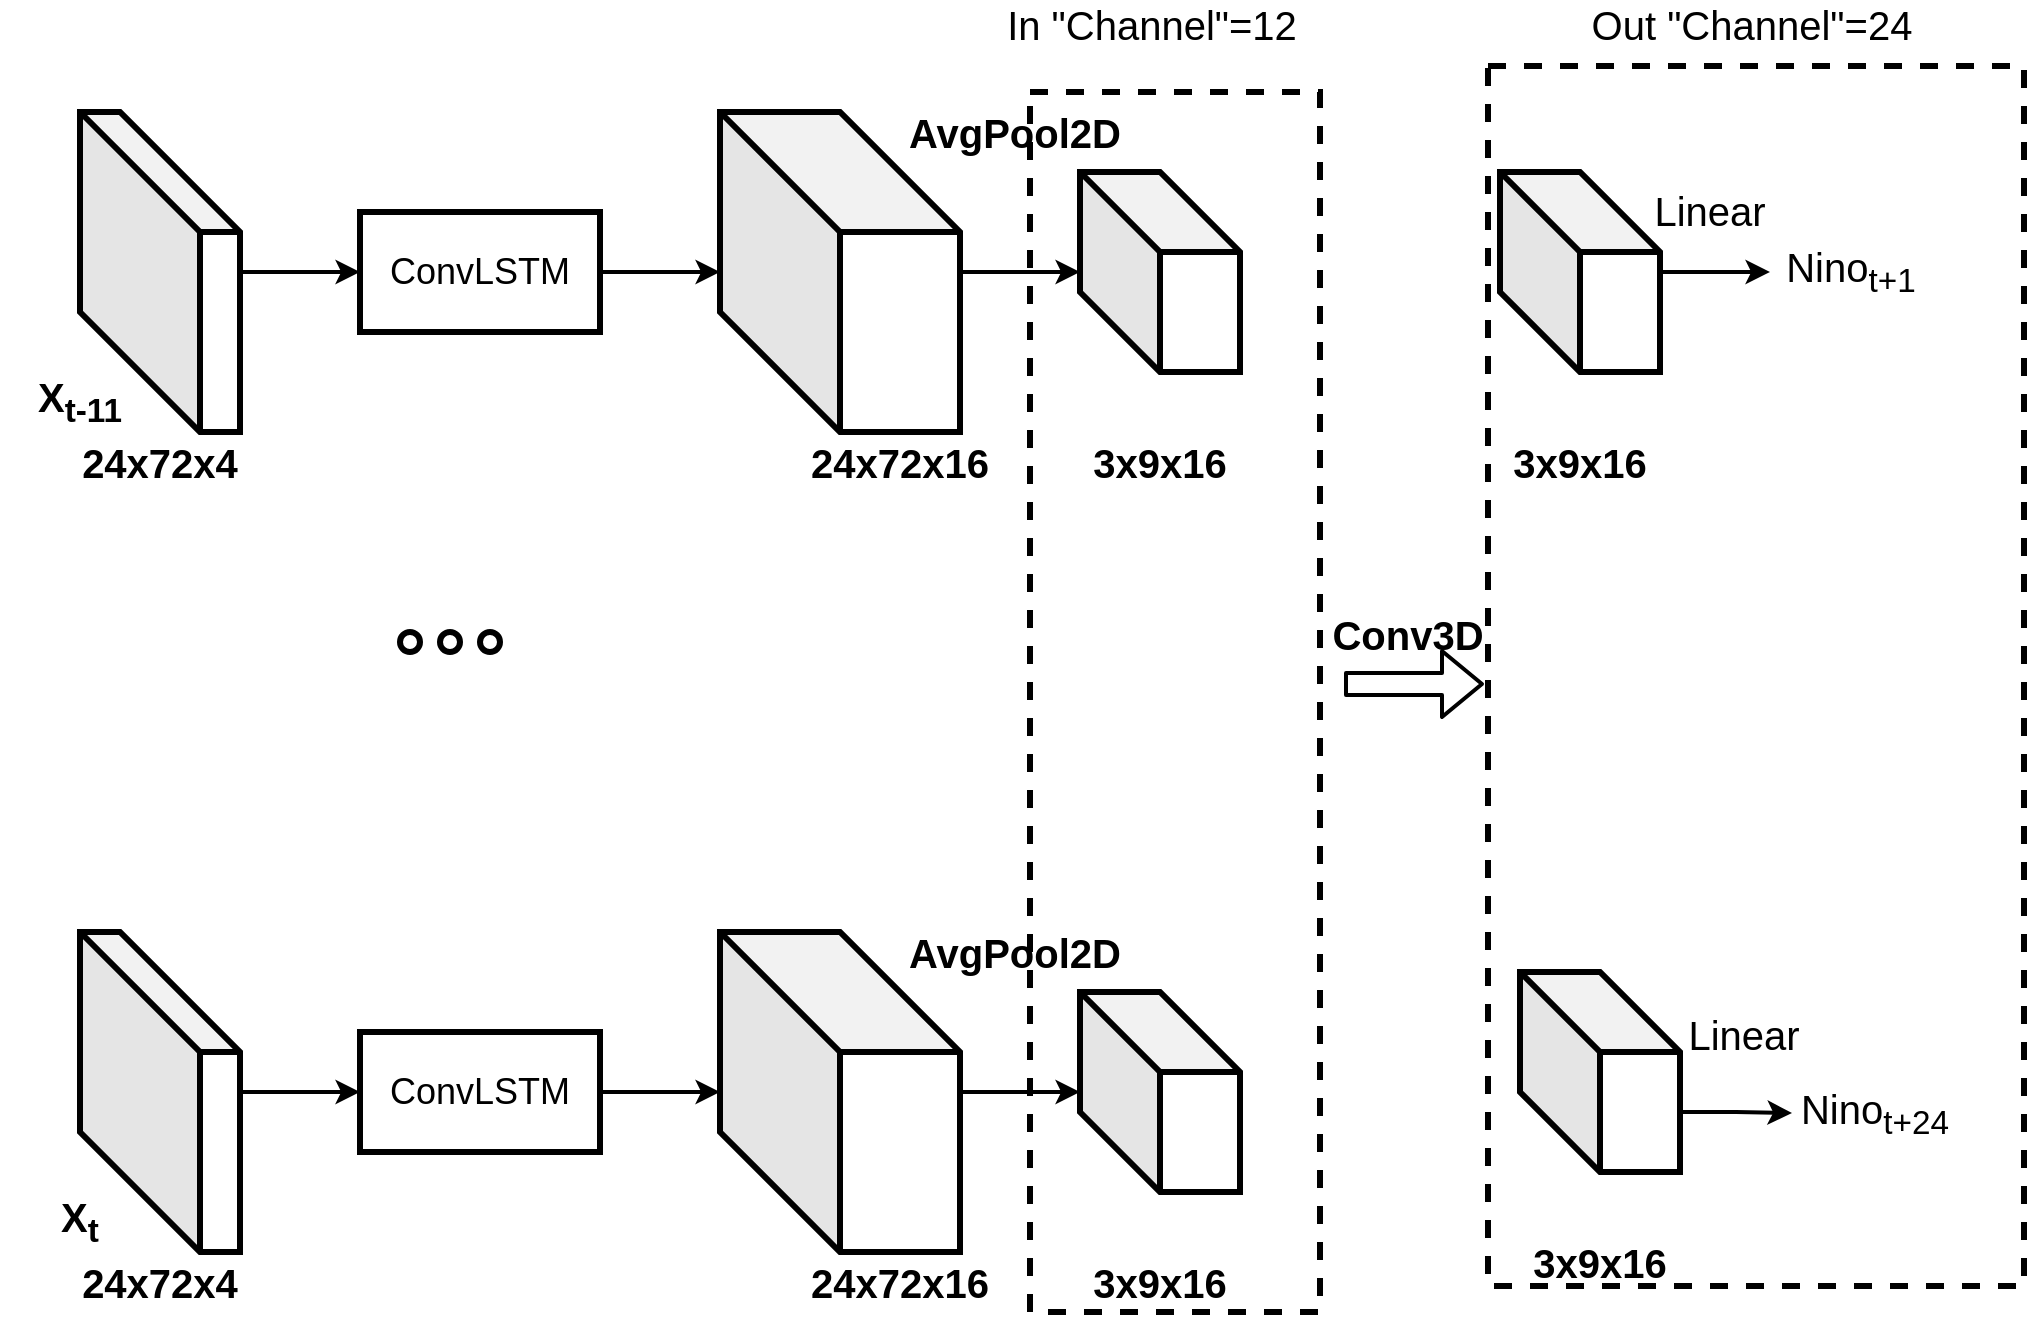 <mxfile version="14.2.4" type="embed">
    <diagram id="DM6jxxzuHMmITgtQZ7t1" name="Page-1">
        <mxGraphModel dx="1556" dy="790" grid="0" gridSize="10" guides="1" tooltips="1" connect="1" arrows="1" fold="1" page="0" pageScale="1" pageWidth="827" pageHeight="1169" background="#ffffff" math="0" shadow="0">
            <root>
                <mxCell id="0"/>
                <mxCell id="1" parent="0"/>
                <mxCell id="52" value="" style="rounded=0;whiteSpace=wrap;html=1;labelBackgroundColor=none;strokeColor=#000000;strokeWidth=3;fontSize=20;fontColor=#000000;fillColor=none;dashed=1;" vertex="1" parent="1">
                    <mxGeometry x="664" y="47" width="268" height="610" as="geometry"/>
                </mxCell>
                <mxCell id="8" value="" style="edgeStyle=orthogonalEdgeStyle;rounded=0;orthogonalLoop=1;jettySize=auto;html=1;strokeColor=#000000;strokeWidth=2;" edge="1" parent="1" source="3" target="7">
                    <mxGeometry relative="1" as="geometry"/>
                </mxCell>
                <mxCell id="3" value="" style="shape=cube;whiteSpace=wrap;html=1;boundedLbl=1;backgroundOutline=1;darkOpacity=0.05;darkOpacity2=0.1;strokeColor=#000000;strokeWidth=3;fillColor=none;size=60;" vertex="1" parent="1">
                    <mxGeometry x="-40" y="70" width="80" height="160" as="geometry"/>
                </mxCell>
                <mxCell id="11" value="" style="edgeStyle=orthogonalEdgeStyle;rounded=0;orthogonalLoop=1;jettySize=auto;html=1;strokeColor=#000000;strokeWidth=2;" edge="1" parent="1" source="7" target="10">
                    <mxGeometry relative="1" as="geometry"/>
                </mxCell>
                <mxCell id="7" value="&lt;font color=&quot;#000000&quot; style=&quot;font-size: 18px&quot;&gt;ConvLSTM&lt;/font&gt;" style="whiteSpace=wrap;html=1;strokeColor=#000000;strokeWidth=3;fillColor=none;" vertex="1" parent="1">
                    <mxGeometry x="100" y="120" width="120" height="60" as="geometry"/>
                </mxCell>
                <mxCell id="9" value="&lt;font color=&quot;#000000&quot; size=&quot;1&quot;&gt;&lt;b style=&quot;font-size: 20px&quot;&gt;X&lt;sub&gt;t-11&lt;/sub&gt;&lt;/b&gt;&lt;/font&gt;" style="text;html=1;strokeColor=none;fillColor=none;align=center;verticalAlign=middle;whiteSpace=wrap;rounded=0;" vertex="1" parent="1">
                    <mxGeometry x="-80" y="190" width="80" height="50" as="geometry"/>
                </mxCell>
                <mxCell id="17" value="" style="edgeStyle=orthogonalEdgeStyle;rounded=0;orthogonalLoop=1;jettySize=auto;html=1;strokeColor=#000000;strokeWidth=2;" edge="1" parent="1" source="10" target="16">
                    <mxGeometry relative="1" as="geometry"/>
                </mxCell>
                <mxCell id="19" value="&lt;font style=&quot;font-size: 20px;&quot;&gt;&lt;b style=&quot;font-size: 20px;&quot;&gt;AvgPool2D&lt;/b&gt;&lt;/font&gt;" style="edgeLabel;html=1;align=center;verticalAlign=middle;resizable=0;points=[];labelBackgroundColor=none;fontColor=#000000;fontSize=20;" vertex="1" connectable="0" parent="17">
                    <mxGeometry x="-0.144" relative="1" as="geometry">
                        <mxPoint x="1.33" y="-70" as="offset"/>
                    </mxGeometry>
                </mxCell>
                <mxCell id="10" value="" style="shape=cube;whiteSpace=wrap;html=1;boundedLbl=1;backgroundOutline=1;darkOpacity=0.05;darkOpacity2=0.1;strokeColor=#000000;strokeWidth=3;fillColor=none;size=60;" vertex="1" parent="1">
                    <mxGeometry x="280" y="70" width="120" height="160" as="geometry"/>
                </mxCell>
                <mxCell id="12" value="&lt;font color=&quot;#000000&quot;&gt;&lt;span style=&quot;font-size: 20px&quot;&gt;&lt;b&gt;24x72x4&lt;/b&gt;&lt;/span&gt;&lt;/font&gt;" style="text;html=1;strokeColor=none;fillColor=none;align=center;verticalAlign=middle;whiteSpace=wrap;rounded=0;" vertex="1" parent="1">
                    <mxGeometry x="-40" y="220" width="80" height="50" as="geometry"/>
                </mxCell>
                <mxCell id="13" value="&lt;font color=&quot;#000000&quot;&gt;&lt;span style=&quot;font-size: 20px&quot;&gt;&lt;b&gt;24x72x16&lt;/b&gt;&lt;/span&gt;&lt;/font&gt;" style="text;html=1;strokeColor=none;fillColor=none;align=center;verticalAlign=middle;whiteSpace=wrap;rounded=0;" vertex="1" parent="1">
                    <mxGeometry x="330" y="220" width="80" height="50" as="geometry"/>
                </mxCell>
                <mxCell id="16" value="" style="shape=cube;whiteSpace=wrap;html=1;boundedLbl=1;backgroundOutline=1;darkOpacity=0.05;darkOpacity2=0.1;strokeColor=#000000;strokeWidth=3;fillColor=none;size=40;" vertex="1" parent="1">
                    <mxGeometry x="460" y="100" width="80" height="100" as="geometry"/>
                </mxCell>
                <mxCell id="18" value="&lt;font color=&quot;#000000&quot;&gt;&lt;span style=&quot;font-size: 20px&quot;&gt;&lt;b&gt;3x9x16&lt;/b&gt;&lt;/span&gt;&lt;/font&gt;" style="text;html=1;strokeColor=none;fillColor=none;align=center;verticalAlign=middle;whiteSpace=wrap;rounded=0;" vertex="1" parent="1">
                    <mxGeometry x="460" y="220" width="80" height="50" as="geometry"/>
                </mxCell>
                <mxCell id="47" value="" style="edgeStyle=orthogonalEdgeStyle;rounded=0;orthogonalLoop=1;jettySize=auto;html=1;strokeColor=#000000;strokeWidth=2;fontSize=20;fontColor=#000000;entryX=0;entryY=0.5;entryDx=0;entryDy=0;" edge="1" parent="1" source="20" target="48">
                    <mxGeometry relative="1" as="geometry">
                        <mxPoint x="800" y="150" as="targetPoint"/>
                    </mxGeometry>
                </mxCell>
                <mxCell id="20" value="" style="shape=cube;whiteSpace=wrap;html=1;boundedLbl=1;backgroundOutline=1;darkOpacity=0.05;darkOpacity2=0.1;strokeColor=#000000;strokeWidth=3;fillColor=none;size=40;" vertex="1" parent="1">
                    <mxGeometry x="670" y="100" width="80" height="100" as="geometry"/>
                </mxCell>
                <mxCell id="23" value="&lt;font color=&quot;#000000&quot;&gt;&lt;span style=&quot;font-size: 20px&quot;&gt;&lt;b&gt;3x9x16&lt;/b&gt;&lt;/span&gt;&lt;/font&gt;" style="text;html=1;strokeColor=none;fillColor=none;align=center;verticalAlign=middle;whiteSpace=wrap;rounded=0;" vertex="1" parent="1">
                    <mxGeometry x="670" y="220" width="80" height="50" as="geometry"/>
                </mxCell>
                <mxCell id="24" value="" style="edgeStyle=orthogonalEdgeStyle;rounded=0;orthogonalLoop=1;jettySize=auto;html=1;strokeColor=#000000;strokeWidth=2;" edge="1" parent="1" source="25" target="27">
                    <mxGeometry relative="1" as="geometry"/>
                </mxCell>
                <mxCell id="25" value="" style="shape=cube;whiteSpace=wrap;html=1;boundedLbl=1;backgroundOutline=1;darkOpacity=0.05;darkOpacity2=0.1;strokeColor=#000000;strokeWidth=3;fillColor=none;size=60;" vertex="1" parent="1">
                    <mxGeometry x="-40" y="480" width="80" height="160" as="geometry"/>
                </mxCell>
                <mxCell id="26" value="" style="edgeStyle=orthogonalEdgeStyle;rounded=0;orthogonalLoop=1;jettySize=auto;html=1;strokeColor=#000000;strokeWidth=2;" edge="1" parent="1" source="27" target="31">
                    <mxGeometry relative="1" as="geometry"/>
                </mxCell>
                <mxCell id="27" value="&lt;font color=&quot;#000000&quot; style=&quot;font-size: 18px&quot;&gt;ConvLSTM&lt;/font&gt;" style="whiteSpace=wrap;html=1;strokeColor=#000000;strokeWidth=3;fillColor=none;" vertex="1" parent="1">
                    <mxGeometry x="100" y="530" width="120" height="60" as="geometry"/>
                </mxCell>
                <mxCell id="28" value="&lt;font color=&quot;#000000&quot; size=&quot;1&quot;&gt;&lt;b style=&quot;font-size: 20px&quot;&gt;X&lt;sub&gt;t&lt;/sub&gt;&lt;/b&gt;&lt;/font&gt;" style="text;html=1;strokeColor=none;fillColor=none;align=center;verticalAlign=middle;whiteSpace=wrap;rounded=0;" vertex="1" parent="1">
                    <mxGeometry x="-80" y="600" width="80" height="50" as="geometry"/>
                </mxCell>
                <mxCell id="29" value="" style="edgeStyle=orthogonalEdgeStyle;rounded=0;orthogonalLoop=1;jettySize=auto;html=1;strokeColor=#000000;strokeWidth=2;" edge="1" parent="1" source="31" target="34">
                    <mxGeometry relative="1" as="geometry"/>
                </mxCell>
                <mxCell id="30" value="&lt;font style=&quot;font-size: 20px;&quot;&gt;&lt;b style=&quot;font-size: 20px;&quot;&gt;AvgPool2D&lt;/b&gt;&lt;/font&gt;" style="edgeLabel;html=1;align=center;verticalAlign=middle;resizable=0;points=[];labelBackgroundColor=none;fontColor=#000000;fontSize=20;" vertex="1" connectable="0" parent="29">
                    <mxGeometry x="-0.144" relative="1" as="geometry">
                        <mxPoint x="1.33" y="-70" as="offset"/>
                    </mxGeometry>
                </mxCell>
                <mxCell id="31" value="" style="shape=cube;whiteSpace=wrap;html=1;boundedLbl=1;backgroundOutline=1;darkOpacity=0.05;darkOpacity2=0.1;strokeColor=#000000;strokeWidth=3;fillColor=none;size=60;" vertex="1" parent="1">
                    <mxGeometry x="280" y="480" width="120" height="160" as="geometry"/>
                </mxCell>
                <mxCell id="32" value="&lt;font color=&quot;#000000&quot;&gt;&lt;span style=&quot;font-size: 20px&quot;&gt;&lt;b&gt;24x72x4&lt;/b&gt;&lt;/span&gt;&lt;/font&gt;" style="text;html=1;strokeColor=none;fillColor=none;align=center;verticalAlign=middle;whiteSpace=wrap;rounded=0;" vertex="1" parent="1">
                    <mxGeometry x="-40" y="630" width="80" height="50" as="geometry"/>
                </mxCell>
                <mxCell id="33" value="&lt;font color=&quot;#000000&quot;&gt;&lt;span style=&quot;font-size: 20px&quot;&gt;&lt;b&gt;24x72x16&lt;/b&gt;&lt;/span&gt;&lt;/font&gt;" style="text;html=1;strokeColor=none;fillColor=none;align=center;verticalAlign=middle;whiteSpace=wrap;rounded=0;" vertex="1" parent="1">
                    <mxGeometry x="330" y="630" width="80" height="50" as="geometry"/>
                </mxCell>
                <mxCell id="34" value="" style="shape=cube;whiteSpace=wrap;html=1;boundedLbl=1;backgroundOutline=1;darkOpacity=0.05;darkOpacity2=0.1;strokeColor=#000000;strokeWidth=3;fillColor=none;size=40;" vertex="1" parent="1">
                    <mxGeometry x="460" y="510" width="80" height="100" as="geometry"/>
                </mxCell>
                <mxCell id="35" value="&lt;font color=&quot;#000000&quot;&gt;&lt;span style=&quot;font-size: 20px&quot;&gt;&lt;b&gt;3x9x16&lt;/b&gt;&lt;/span&gt;&lt;/font&gt;" style="text;html=1;strokeColor=none;fillColor=none;align=center;verticalAlign=middle;whiteSpace=wrap;rounded=0;" vertex="1" parent="1">
                    <mxGeometry x="460" y="630" width="80" height="50" as="geometry"/>
                </mxCell>
                <mxCell id="37" value="" style="ellipse;whiteSpace=wrap;html=1;aspect=fixed;labelBackgroundColor=none;strokeColor=#000000;strokeWidth=3;fontSize=20;fontColor=#000000;" vertex="1" parent="1">
                    <mxGeometry x="120" y="330" width="10" height="10" as="geometry"/>
                </mxCell>
                <mxCell id="38" value="" style="ellipse;whiteSpace=wrap;html=1;aspect=fixed;labelBackgroundColor=none;strokeColor=#000000;strokeWidth=3;fontSize=20;fontColor=#000000;" vertex="1" parent="1">
                    <mxGeometry x="140" y="330" width="10" height="10" as="geometry"/>
                </mxCell>
                <mxCell id="39" value="" style="ellipse;whiteSpace=wrap;html=1;aspect=fixed;labelBackgroundColor=none;strokeColor=#000000;strokeWidth=3;fontSize=20;fontColor=#000000;" vertex="1" parent="1">
                    <mxGeometry x="160" y="330" width="10" height="10" as="geometry"/>
                </mxCell>
                <mxCell id="41" value="" style="rounded=0;whiteSpace=wrap;html=1;labelBackgroundColor=none;strokeColor=#000000;strokeWidth=3;fontSize=20;fontColor=#000000;fillColor=none;dashed=1;" vertex="1" parent="1">
                    <mxGeometry x="435" y="60" width="145" height="610" as="geometry"/>
                </mxCell>
                <mxCell id="42" value="&lt;font color=&quot;#000000&quot;&gt;&lt;span style=&quot;font-size: 20px&quot;&gt;&lt;b&gt;Conv3D&lt;/b&gt;&lt;/span&gt;&lt;/font&gt;" style="text;html=1;strokeColor=none;fillColor=none;align=center;verticalAlign=middle;whiteSpace=wrap;rounded=0;" vertex="1" parent="1">
                    <mxGeometry x="584" y="306" width="80" height="50" as="geometry"/>
                </mxCell>
                <mxCell id="43" value="" style="shape=flexArrow;endArrow=classic;html=1;strokeColor=#000000;strokeWidth=2;fontSize=20;fontColor=#000000;" edge="1" parent="1">
                    <mxGeometry width="50" height="50" relative="1" as="geometry">
                        <mxPoint x="592" y="356" as="sourcePoint"/>
                        <mxPoint x="662" y="356" as="targetPoint"/>
                    </mxGeometry>
                </mxCell>
                <mxCell id="56" style="edgeStyle=orthogonalEdgeStyle;rounded=0;orthogonalLoop=1;jettySize=auto;html=1;exitX=0;exitY=0;exitDx=80;exitDy=70;exitPerimeter=0;strokeColor=#000000;strokeWidth=2;fontSize=20;fontColor=#000000;" edge="1" parent="1" source="44" target="49">
                    <mxGeometry relative="1" as="geometry"/>
                </mxCell>
                <mxCell id="44" value="" style="shape=cube;whiteSpace=wrap;html=1;boundedLbl=1;backgroundOutline=1;darkOpacity=0.05;darkOpacity2=0.1;strokeColor=#000000;strokeWidth=3;fillColor=none;size=40;" vertex="1" parent="1">
                    <mxGeometry x="680" y="500" width="80" height="100" as="geometry"/>
                </mxCell>
                <mxCell id="45" value="&lt;font color=&quot;#000000&quot;&gt;&lt;span style=&quot;font-size: 20px&quot;&gt;&lt;b&gt;3x9x16&lt;/b&gt;&lt;/span&gt;&lt;/font&gt;" style="text;html=1;strokeColor=none;fillColor=none;align=center;verticalAlign=middle;whiteSpace=wrap;rounded=0;" vertex="1" parent="1">
                    <mxGeometry x="680" y="620" width="80" height="50" as="geometry"/>
                </mxCell>
                <mxCell id="48" value="Nino&lt;sub&gt;t+1&lt;/sub&gt;" style="text;html=1;strokeColor=none;fillColor=none;align=center;verticalAlign=middle;whiteSpace=wrap;rounded=0;dashed=1;labelBackgroundColor=none;fontSize=20;fontColor=#000000;" vertex="1" parent="1">
                    <mxGeometry x="805" y="128.5" width="81" height="43" as="geometry"/>
                </mxCell>
                <mxCell id="49" value="Nino&lt;sub&gt;t+24&lt;br&gt;&lt;/sub&gt;" style="text;html=1;strokeColor=none;fillColor=none;align=center;verticalAlign=middle;whiteSpace=wrap;rounded=0;dashed=1;labelBackgroundColor=none;fontSize=20;fontColor=#000000;" vertex="1" parent="1">
                    <mxGeometry x="816" y="548" width="83" height="45" as="geometry"/>
                </mxCell>
                <mxCell id="53" value="In &quot;Channel&quot;=12" style="text;html=1;strokeColor=none;fillColor=none;align=center;verticalAlign=middle;whiteSpace=wrap;rounded=0;dashed=1;labelBackgroundColor=none;fontSize=20;fontColor=#000000;" vertex="1" parent="1">
                    <mxGeometry x="418" y="16" width="156" height="20" as="geometry"/>
                </mxCell>
                <mxCell id="55" value="Out &quot;Channel&quot;=24" style="text;html=1;strokeColor=none;fillColor=none;align=center;verticalAlign=middle;whiteSpace=wrap;rounded=0;dashed=1;labelBackgroundColor=none;fontSize=20;fontColor=#000000;" vertex="1" parent="1">
                    <mxGeometry x="706" y="16" width="180" height="20" as="geometry"/>
                </mxCell>
                <mxCell id="57" value="Linear" style="text;html=1;strokeColor=none;fillColor=none;align=center;verticalAlign=middle;whiteSpace=wrap;rounded=0;dashed=1;labelBackgroundColor=none;fontSize=20;fontColor=#000000;" vertex="1" parent="1">
                    <mxGeometry x="755" y="109" width="40" height="20" as="geometry"/>
                </mxCell>
                <mxCell id="58" value="Linear" style="text;html=1;strokeColor=none;fillColor=none;align=center;verticalAlign=middle;whiteSpace=wrap;rounded=0;dashed=1;labelBackgroundColor=none;fontSize=20;fontColor=#000000;" vertex="1" parent="1">
                    <mxGeometry x="772" y="521" width="40" height="20" as="geometry"/>
                </mxCell>
            </root>
        </mxGraphModel>
    </diagram>
</mxfile>